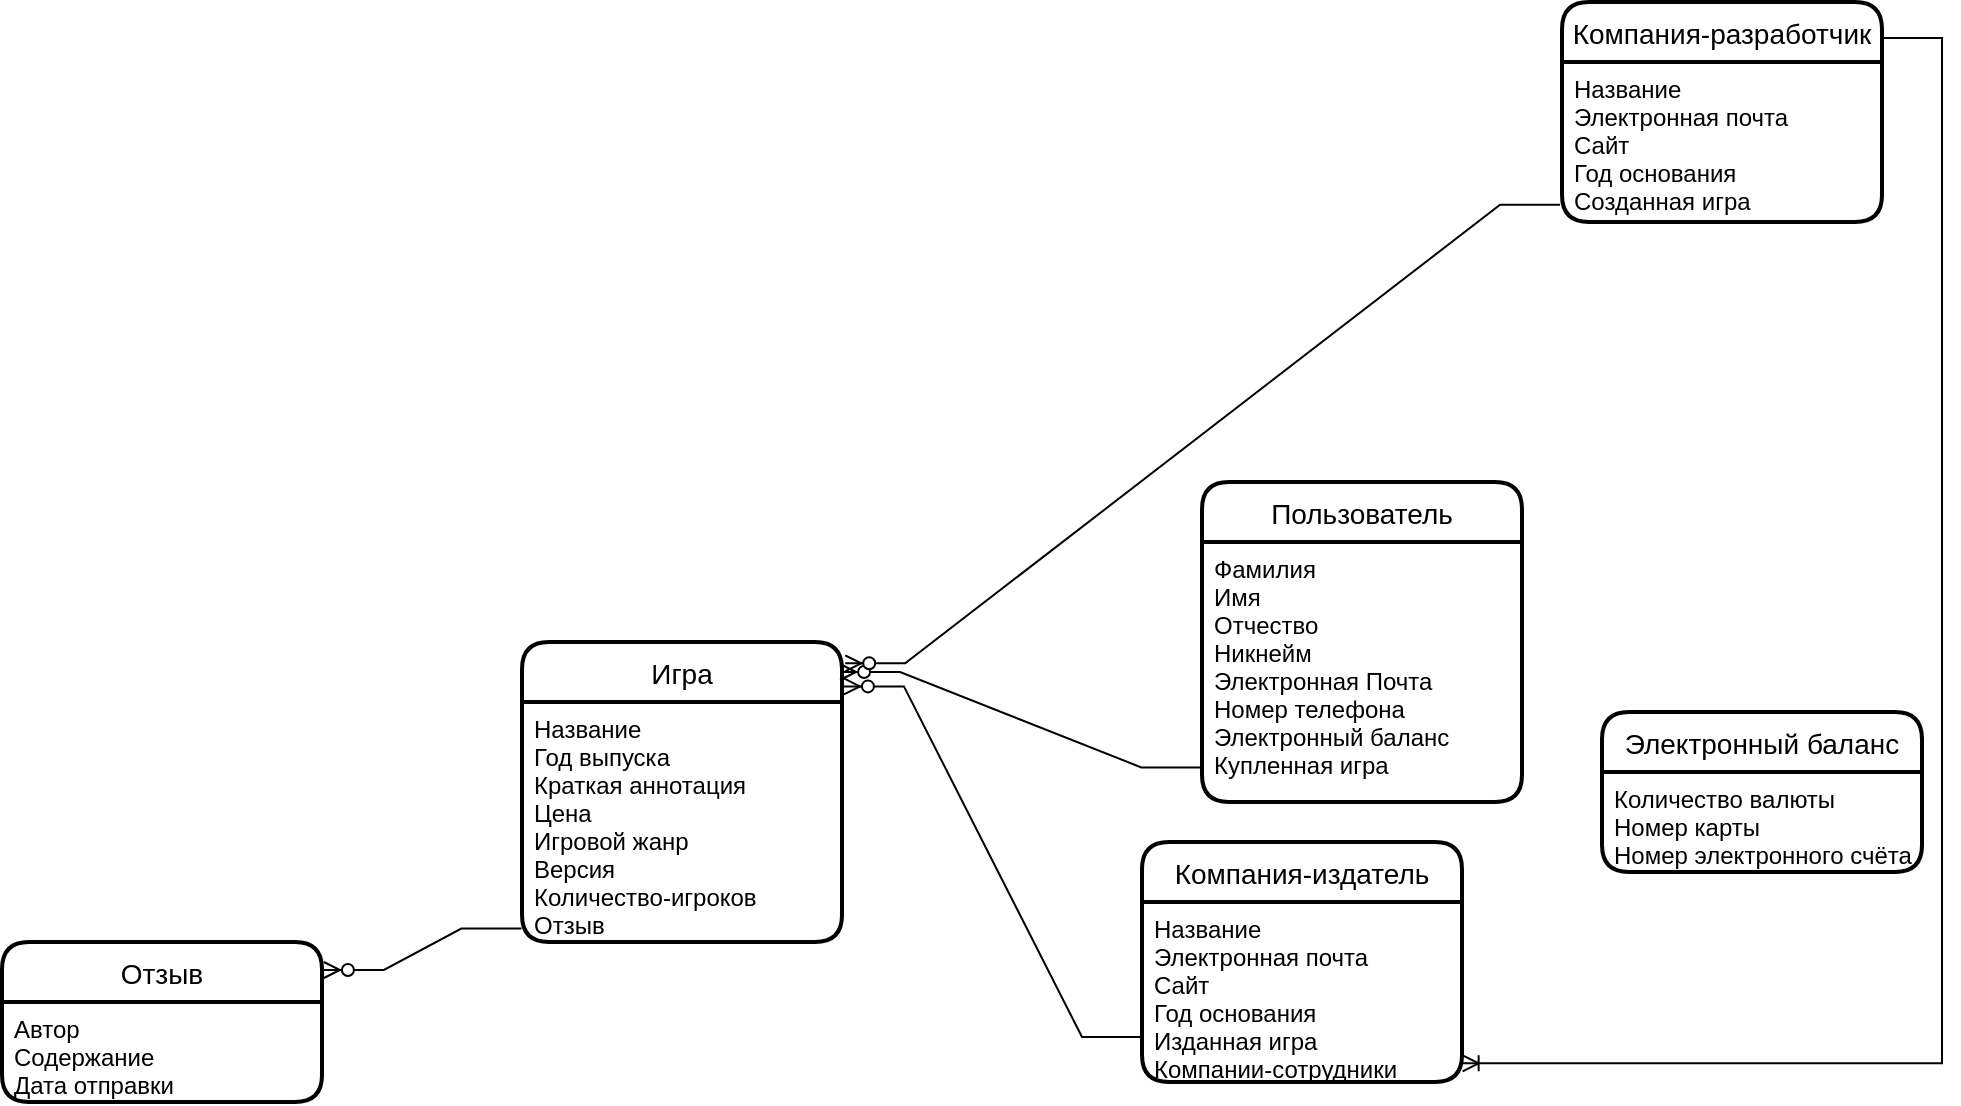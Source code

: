 <mxfile version="18.0.4" type="github">
  <diagram id="R2lEEEUBdFMjLlhIrx00" name="Page-1">
    <mxGraphModel dx="2299" dy="1756" grid="1" gridSize="10" guides="1" tooltips="1" connect="1" arrows="1" fold="1" page="1" pageScale="1" pageWidth="850" pageHeight="1100" math="0" shadow="0" extFonts="Permanent Marker^https://fonts.googleapis.com/css?family=Permanent+Marker">
      <root>
        <mxCell id="0" />
        <mxCell id="1" parent="0" />
        <mxCell id="_Au37B9Xq9A6k-u9n0Tx-1" value="Игра" style="swimlane;childLayout=stackLayout;horizontal=1;startSize=30;horizontalStack=0;rounded=1;fontSize=14;fontStyle=0;strokeWidth=2;resizeParent=0;resizeLast=1;shadow=0;dashed=0;align=center;" parent="1" vertex="1">
          <mxGeometry x="80" y="180" width="160" height="150" as="geometry" />
        </mxCell>
        <mxCell id="_Au37B9Xq9A6k-u9n0Tx-2" value="Название&#xa;Год выпуска&#xa;Краткая аннотация&#xa;Цена&#xa;Игровой жанр&#xa;Версия&#xa;Количество-игроков&#xa;Отзыв" style="align=left;strokeColor=none;fillColor=none;spacingLeft=4;fontSize=12;verticalAlign=top;resizable=0;rotatable=0;part=1;" parent="_Au37B9Xq9A6k-u9n0Tx-1" vertex="1">
          <mxGeometry y="30" width="160" height="120" as="geometry" />
        </mxCell>
        <mxCell id="_Au37B9Xq9A6k-u9n0Tx-3" value="Пользователь" style="swimlane;childLayout=stackLayout;horizontal=1;startSize=30;horizontalStack=0;rounded=1;fontSize=14;fontStyle=0;strokeWidth=2;resizeParent=0;resizeLast=1;shadow=0;dashed=0;align=center;" parent="1" vertex="1">
          <mxGeometry x="420" y="100" width="160" height="160" as="geometry" />
        </mxCell>
        <mxCell id="_Au37B9Xq9A6k-u9n0Tx-4" value="Фамилия&#xa;Имя&#xa;Отчество&#xa;Никнейм&#xa;Электронная Почта&#xa;Номер телефона&#xa;Электронный баланс&#xa;Купленная игра&#xa;" style="align=left;strokeColor=none;fillColor=none;spacingLeft=4;fontSize=12;verticalAlign=top;resizable=0;rotatable=0;part=1;" parent="_Au37B9Xq9A6k-u9n0Tx-3" vertex="1">
          <mxGeometry y="30" width="160" height="130" as="geometry" />
        </mxCell>
        <mxCell id="_Au37B9Xq9A6k-u9n0Tx-18" value="Компания-издатель" style="swimlane;childLayout=stackLayout;horizontal=1;startSize=30;horizontalStack=0;rounded=1;fontSize=14;fontStyle=0;strokeWidth=2;resizeParent=0;resizeLast=1;shadow=0;dashed=0;align=center;" parent="1" vertex="1">
          <mxGeometry x="390" y="280" width="160" height="120" as="geometry" />
        </mxCell>
        <mxCell id="_Au37B9Xq9A6k-u9n0Tx-19" value="Название&#xa;Электронная почта&#xa;Сайт&#xa;Год основания&#xa;Изданная игра&#xa;Компании-сотрудники" style="align=left;strokeColor=none;fillColor=none;spacingLeft=4;fontSize=12;verticalAlign=top;resizable=0;rotatable=0;part=1;" parent="_Au37B9Xq9A6k-u9n0Tx-18" vertex="1">
          <mxGeometry y="30" width="160" height="90" as="geometry" />
        </mxCell>
        <mxCell id="NNDmnkQxz7l0B0d6Krk1-7" value="" style="edgeStyle=entityRelationEdgeStyle;fontSize=12;html=1;endArrow=ERzeroToMany;endFill=1;rounded=0;exitX=-0.002;exitY=0.867;exitDx=0;exitDy=0;exitPerimeter=0;entryX=0.994;entryY=0.1;entryDx=0;entryDy=0;entryPerimeter=0;" edge="1" parent="1" source="_Au37B9Xq9A6k-u9n0Tx-4" target="_Au37B9Xq9A6k-u9n0Tx-1">
          <mxGeometry width="100" height="100" relative="1" as="geometry">
            <mxPoint x="630" y="280" as="sourcePoint" />
            <mxPoint x="730" y="180" as="targetPoint" />
          </mxGeometry>
        </mxCell>
        <mxCell id="NNDmnkQxz7l0B0d6Krk1-9" value="" style="edgeStyle=entityRelationEdgeStyle;fontSize=12;html=1;endArrow=ERzeroToMany;endFill=1;rounded=0;exitX=0;exitY=0.75;exitDx=0;exitDy=0;entryX=1.006;entryY=0.148;entryDx=0;entryDy=0;entryPerimeter=0;" edge="1" parent="1" source="_Au37B9Xq9A6k-u9n0Tx-19" target="_Au37B9Xq9A6k-u9n0Tx-1">
          <mxGeometry width="100" height="100" relative="1" as="geometry">
            <mxPoint x="450.64" y="230.0" as="sourcePoint" />
            <mxPoint x="260" y="251.29" as="targetPoint" />
          </mxGeometry>
        </mxCell>
        <mxCell id="NNDmnkQxz7l0B0d6Krk1-10" value="Отзыв" style="swimlane;childLayout=stackLayout;horizontal=1;startSize=30;horizontalStack=0;rounded=1;fontSize=14;fontStyle=0;strokeWidth=2;resizeParent=0;resizeLast=1;shadow=0;dashed=0;align=center;" vertex="1" parent="1">
          <mxGeometry x="-180" y="330" width="160" height="80" as="geometry" />
        </mxCell>
        <mxCell id="NNDmnkQxz7l0B0d6Krk1-11" value="Автор&#xa;Содержание&#xa;Дата отправки" style="align=left;strokeColor=none;fillColor=none;spacingLeft=4;fontSize=12;verticalAlign=top;resizable=0;rotatable=0;part=1;" vertex="1" parent="NNDmnkQxz7l0B0d6Krk1-10">
          <mxGeometry y="30" width="160" height="50" as="geometry" />
        </mxCell>
        <mxCell id="NNDmnkQxz7l0B0d6Krk1-12" value="" style="edgeStyle=entityRelationEdgeStyle;fontSize=12;html=1;endArrow=ERzeroToMany;endFill=1;rounded=0;entryX=1.006;entryY=0.175;entryDx=0;entryDy=0;entryPerimeter=0;exitX=-0.002;exitY=0.944;exitDx=0;exitDy=0;exitPerimeter=0;" edge="1" parent="1" source="_Au37B9Xq9A6k-u9n0Tx-2" target="NNDmnkQxz7l0B0d6Krk1-10">
          <mxGeometry width="100" height="100" relative="1" as="geometry">
            <mxPoint x="60" y="520" as="sourcePoint" />
            <mxPoint x="160" y="420" as="targetPoint" />
          </mxGeometry>
        </mxCell>
        <mxCell id="NNDmnkQxz7l0B0d6Krk1-13" value="Компания-разработчик" style="swimlane;childLayout=stackLayout;horizontal=1;startSize=30;horizontalStack=0;rounded=1;fontSize=14;fontStyle=0;strokeWidth=2;resizeParent=0;resizeLast=1;shadow=0;dashed=0;align=center;" vertex="1" parent="1">
          <mxGeometry x="600" y="-140" width="160" height="110" as="geometry" />
        </mxCell>
        <mxCell id="NNDmnkQxz7l0B0d6Krk1-14" value="Название&#xa;Электронная почта&#xa;Сайт&#xa;Год основания&#xa;Созданная игра" style="align=left;strokeColor=none;fillColor=none;spacingLeft=4;fontSize=12;verticalAlign=top;resizable=0;rotatable=0;part=1;" vertex="1" parent="NNDmnkQxz7l0B0d6Krk1-13">
          <mxGeometry y="30" width="160" height="80" as="geometry" />
        </mxCell>
        <mxCell id="NNDmnkQxz7l0B0d6Krk1-15" value="" style="edgeStyle=entityRelationEdgeStyle;fontSize=12;html=1;endArrow=ERoneToMany;rounded=0;entryX=1.002;entryY=0.896;entryDx=0;entryDy=0;entryPerimeter=0;" edge="1" parent="1" target="_Au37B9Xq9A6k-u9n0Tx-19">
          <mxGeometry width="100" height="100" relative="1" as="geometry">
            <mxPoint x="760" y="-122" as="sourcePoint" />
            <mxPoint x="610" y="510" as="targetPoint" />
          </mxGeometry>
        </mxCell>
        <mxCell id="NNDmnkQxz7l0B0d6Krk1-16" value="" style="edgeStyle=entityRelationEdgeStyle;fontSize=12;html=1;endArrow=ERzeroToMany;endFill=1;rounded=0;entryX=1.01;entryY=0.071;entryDx=0;entryDy=0;entryPerimeter=0;exitX=-0.006;exitY=0.892;exitDx=0;exitDy=0;exitPerimeter=0;" edge="1" parent="1" source="NNDmnkQxz7l0B0d6Krk1-14" target="_Au37B9Xq9A6k-u9n0Tx-1">
          <mxGeometry width="100" height="100" relative="1" as="geometry">
            <mxPoint x="790" y="10" as="sourcePoint" />
            <mxPoint x="280" y="390" as="targetPoint" />
          </mxGeometry>
        </mxCell>
        <mxCell id="NNDmnkQxz7l0B0d6Krk1-17" value="Электронный баланс" style="swimlane;childLayout=stackLayout;horizontal=1;startSize=30;horizontalStack=0;rounded=1;fontSize=14;fontStyle=0;strokeWidth=2;resizeParent=0;resizeLast=1;shadow=0;dashed=0;align=center;" vertex="1" parent="1">
          <mxGeometry x="620" y="215" width="160" height="80" as="geometry" />
        </mxCell>
        <mxCell id="NNDmnkQxz7l0B0d6Krk1-18" value="Количество валюты&#xa;Номер карты&#xa;Номер электронного счёта&#xa;" style="align=left;strokeColor=none;fillColor=none;spacingLeft=4;fontSize=12;verticalAlign=top;resizable=0;rotatable=0;part=1;" vertex="1" parent="NNDmnkQxz7l0B0d6Krk1-17">
          <mxGeometry y="30" width="160" height="50" as="geometry" />
        </mxCell>
      </root>
    </mxGraphModel>
  </diagram>
</mxfile>
